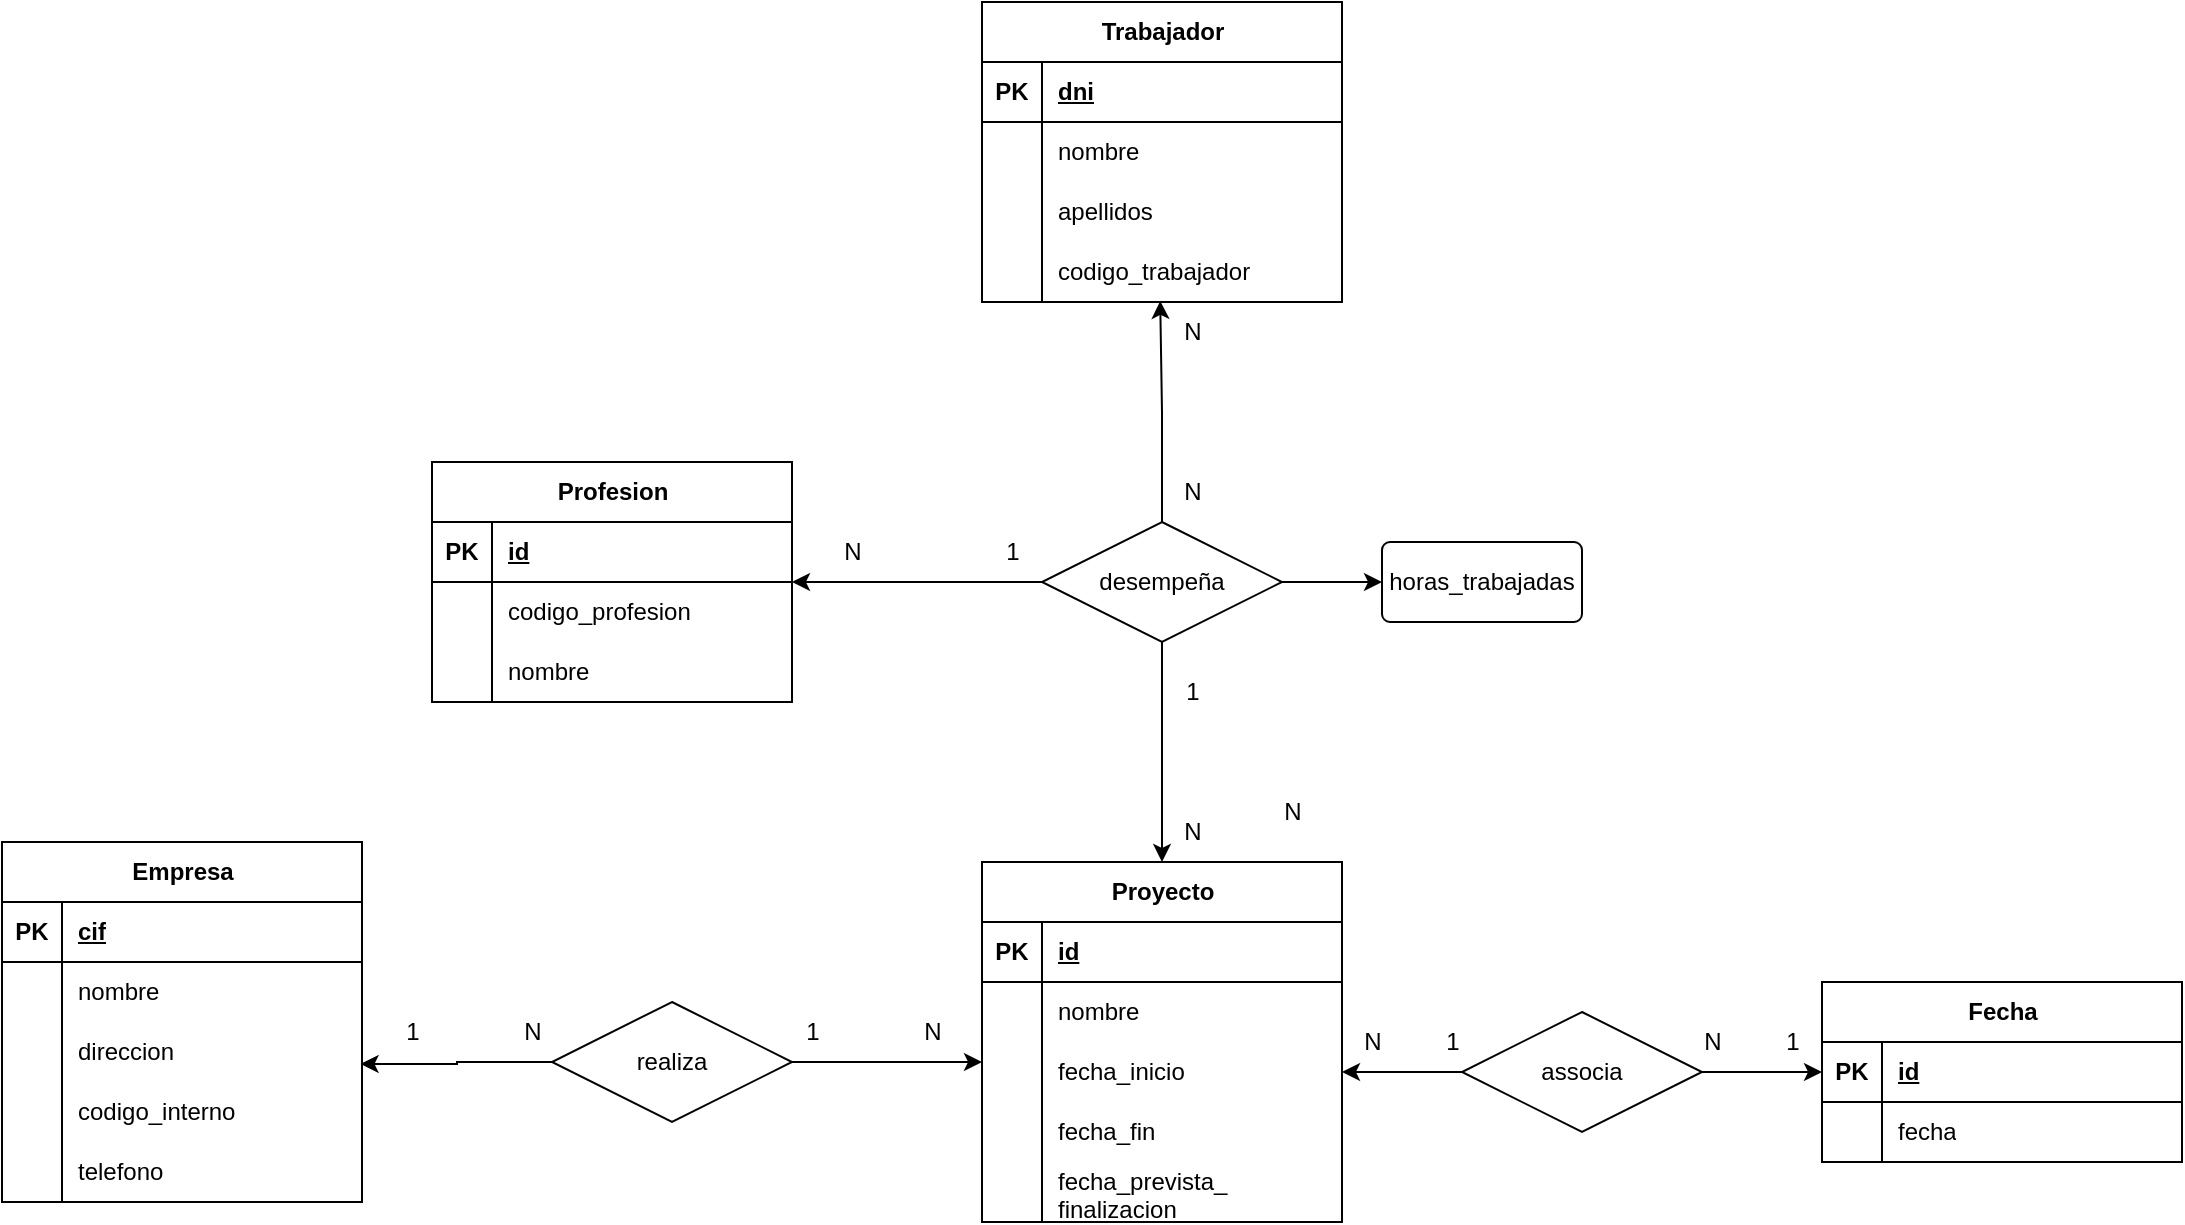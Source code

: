 <mxfile version="22.0.4" type="github">
  <diagram id="R2lEEEUBdFMjLlhIrx00" name="Page-1">
    <mxGraphModel dx="1562" dy="780" grid="1" gridSize="10" guides="1" tooltips="1" connect="1" arrows="1" fold="1" page="1" pageScale="1" pageWidth="850" pageHeight="1100" math="0" shadow="0" extFonts="Permanent Marker^https://fonts.googleapis.com/css?family=Permanent+Marker">
      <root>
        <mxCell id="0" />
        <mxCell id="1" parent="0" />
        <mxCell id="Da1Bgp9zZ5HPBIWO9Z5D-115" style="edgeStyle=orthogonalEdgeStyle;rounded=0;orthogonalLoop=1;jettySize=auto;html=1;exitX=0;exitY=0.5;exitDx=0;exitDy=0;" parent="1" source="Da1Bgp9zZ5HPBIWO9Z5D-93" target="Da1Bgp9zZ5HPBIWO9Z5D-14" edge="1">
          <mxGeometry relative="1" as="geometry">
            <mxPoint x="-520" y="255" as="sourcePoint" />
          </mxGeometry>
        </mxCell>
        <mxCell id="Da1Bgp9zZ5HPBIWO9Z5D-14" value="Profesion" style="shape=table;startSize=30;container=1;collapsible=1;childLayout=tableLayout;fixedRows=1;rowLines=0;fontStyle=1;align=center;resizeLast=1;html=1;" parent="1" vertex="1">
          <mxGeometry x="-605" y="380" width="180" height="120" as="geometry" />
        </mxCell>
        <mxCell id="Da1Bgp9zZ5HPBIWO9Z5D-15" value="" style="shape=tableRow;horizontal=0;startSize=0;swimlaneHead=0;swimlaneBody=0;fillColor=none;collapsible=0;dropTarget=0;points=[[0,0.5],[1,0.5]];portConstraint=eastwest;top=0;left=0;right=0;bottom=1;" parent="Da1Bgp9zZ5HPBIWO9Z5D-14" vertex="1">
          <mxGeometry y="30" width="180" height="30" as="geometry" />
        </mxCell>
        <mxCell id="Da1Bgp9zZ5HPBIWO9Z5D-16" value="PK" style="shape=partialRectangle;connectable=0;fillColor=none;top=0;left=0;bottom=0;right=0;fontStyle=1;overflow=hidden;whiteSpace=wrap;html=1;" parent="Da1Bgp9zZ5HPBIWO9Z5D-15" vertex="1">
          <mxGeometry width="30" height="30" as="geometry">
            <mxRectangle width="30" height="30" as="alternateBounds" />
          </mxGeometry>
        </mxCell>
        <mxCell id="Da1Bgp9zZ5HPBIWO9Z5D-17" value="id" style="shape=partialRectangle;connectable=0;fillColor=none;top=0;left=0;bottom=0;right=0;align=left;spacingLeft=6;fontStyle=5;overflow=hidden;whiteSpace=wrap;html=1;" parent="Da1Bgp9zZ5HPBIWO9Z5D-15" vertex="1">
          <mxGeometry x="30" width="150" height="30" as="geometry">
            <mxRectangle width="150" height="30" as="alternateBounds" />
          </mxGeometry>
        </mxCell>
        <mxCell id="Da1Bgp9zZ5HPBIWO9Z5D-18" value="" style="shape=tableRow;horizontal=0;startSize=0;swimlaneHead=0;swimlaneBody=0;fillColor=none;collapsible=0;dropTarget=0;points=[[0,0.5],[1,0.5]];portConstraint=eastwest;top=0;left=0;right=0;bottom=0;" parent="Da1Bgp9zZ5HPBIWO9Z5D-14" vertex="1">
          <mxGeometry y="60" width="180" height="30" as="geometry" />
        </mxCell>
        <mxCell id="Da1Bgp9zZ5HPBIWO9Z5D-19" value="" style="shape=partialRectangle;connectable=0;fillColor=none;top=0;left=0;bottom=0;right=0;editable=1;overflow=hidden;whiteSpace=wrap;html=1;" parent="Da1Bgp9zZ5HPBIWO9Z5D-18" vertex="1">
          <mxGeometry width="30" height="30" as="geometry">
            <mxRectangle width="30" height="30" as="alternateBounds" />
          </mxGeometry>
        </mxCell>
        <mxCell id="Da1Bgp9zZ5HPBIWO9Z5D-20" value="codigo_profesion" style="shape=partialRectangle;connectable=0;fillColor=none;top=0;left=0;bottom=0;right=0;align=left;spacingLeft=6;overflow=hidden;whiteSpace=wrap;html=1;" parent="Da1Bgp9zZ5HPBIWO9Z5D-18" vertex="1">
          <mxGeometry x="30" width="150" height="30" as="geometry">
            <mxRectangle width="150" height="30" as="alternateBounds" />
          </mxGeometry>
        </mxCell>
        <mxCell id="Da1Bgp9zZ5HPBIWO9Z5D-21" value="" style="shape=tableRow;horizontal=0;startSize=0;swimlaneHead=0;swimlaneBody=0;fillColor=none;collapsible=0;dropTarget=0;points=[[0,0.5],[1,0.5]];portConstraint=eastwest;top=0;left=0;right=0;bottom=0;" parent="Da1Bgp9zZ5HPBIWO9Z5D-14" vertex="1">
          <mxGeometry y="90" width="180" height="30" as="geometry" />
        </mxCell>
        <mxCell id="Da1Bgp9zZ5HPBIWO9Z5D-22" value="" style="shape=partialRectangle;connectable=0;fillColor=none;top=0;left=0;bottom=0;right=0;editable=1;overflow=hidden;whiteSpace=wrap;html=1;" parent="Da1Bgp9zZ5HPBIWO9Z5D-21" vertex="1">
          <mxGeometry width="30" height="30" as="geometry">
            <mxRectangle width="30" height="30" as="alternateBounds" />
          </mxGeometry>
        </mxCell>
        <mxCell id="Da1Bgp9zZ5HPBIWO9Z5D-23" value="nombre" style="shape=partialRectangle;connectable=0;fillColor=none;top=0;left=0;bottom=0;right=0;align=left;spacingLeft=6;overflow=hidden;whiteSpace=wrap;html=1;" parent="Da1Bgp9zZ5HPBIWO9Z5D-21" vertex="1">
          <mxGeometry x="30" width="150" height="30" as="geometry">
            <mxRectangle width="150" height="30" as="alternateBounds" />
          </mxGeometry>
        </mxCell>
        <mxCell id="Da1Bgp9zZ5HPBIWO9Z5D-27" value="Trabajador" style="shape=table;startSize=30;container=1;collapsible=1;childLayout=tableLayout;fixedRows=1;rowLines=0;fontStyle=1;align=center;resizeLast=1;html=1;" parent="1" vertex="1">
          <mxGeometry x="-330" y="150" width="180" height="150" as="geometry" />
        </mxCell>
        <mxCell id="Da1Bgp9zZ5HPBIWO9Z5D-28" value="" style="shape=tableRow;horizontal=0;startSize=0;swimlaneHead=0;swimlaneBody=0;fillColor=none;collapsible=0;dropTarget=0;points=[[0,0.5],[1,0.5]];portConstraint=eastwest;top=0;left=0;right=0;bottom=1;" parent="Da1Bgp9zZ5HPBIWO9Z5D-27" vertex="1">
          <mxGeometry y="30" width="180" height="30" as="geometry" />
        </mxCell>
        <mxCell id="Da1Bgp9zZ5HPBIWO9Z5D-29" value="PK" style="shape=partialRectangle;connectable=0;fillColor=none;top=0;left=0;bottom=0;right=0;fontStyle=1;overflow=hidden;whiteSpace=wrap;html=1;" parent="Da1Bgp9zZ5HPBIWO9Z5D-28" vertex="1">
          <mxGeometry width="30" height="30" as="geometry">
            <mxRectangle width="30" height="30" as="alternateBounds" />
          </mxGeometry>
        </mxCell>
        <mxCell id="Da1Bgp9zZ5HPBIWO9Z5D-30" value="dni" style="shape=partialRectangle;connectable=0;fillColor=none;top=0;left=0;bottom=0;right=0;align=left;spacingLeft=6;fontStyle=5;overflow=hidden;whiteSpace=wrap;html=1;" parent="Da1Bgp9zZ5HPBIWO9Z5D-28" vertex="1">
          <mxGeometry x="30" width="150" height="30" as="geometry">
            <mxRectangle width="150" height="30" as="alternateBounds" />
          </mxGeometry>
        </mxCell>
        <mxCell id="Da1Bgp9zZ5HPBIWO9Z5D-31" value="" style="shape=tableRow;horizontal=0;startSize=0;swimlaneHead=0;swimlaneBody=0;fillColor=none;collapsible=0;dropTarget=0;points=[[0,0.5],[1,0.5]];portConstraint=eastwest;top=0;left=0;right=0;bottom=0;" parent="Da1Bgp9zZ5HPBIWO9Z5D-27" vertex="1">
          <mxGeometry y="60" width="180" height="30" as="geometry" />
        </mxCell>
        <mxCell id="Da1Bgp9zZ5HPBIWO9Z5D-32" value="" style="shape=partialRectangle;connectable=0;fillColor=none;top=0;left=0;bottom=0;right=0;editable=1;overflow=hidden;whiteSpace=wrap;html=1;" parent="Da1Bgp9zZ5HPBIWO9Z5D-31" vertex="1">
          <mxGeometry width="30" height="30" as="geometry">
            <mxRectangle width="30" height="30" as="alternateBounds" />
          </mxGeometry>
        </mxCell>
        <mxCell id="Da1Bgp9zZ5HPBIWO9Z5D-33" value="nombre" style="shape=partialRectangle;connectable=0;fillColor=none;top=0;left=0;bottom=0;right=0;align=left;spacingLeft=6;overflow=hidden;whiteSpace=wrap;html=1;" parent="Da1Bgp9zZ5HPBIWO9Z5D-31" vertex="1">
          <mxGeometry x="30" width="150" height="30" as="geometry">
            <mxRectangle width="150" height="30" as="alternateBounds" />
          </mxGeometry>
        </mxCell>
        <mxCell id="Da1Bgp9zZ5HPBIWO9Z5D-34" value="" style="shape=tableRow;horizontal=0;startSize=0;swimlaneHead=0;swimlaneBody=0;fillColor=none;collapsible=0;dropTarget=0;points=[[0,0.5],[1,0.5]];portConstraint=eastwest;top=0;left=0;right=0;bottom=0;" parent="Da1Bgp9zZ5HPBIWO9Z5D-27" vertex="1">
          <mxGeometry y="90" width="180" height="30" as="geometry" />
        </mxCell>
        <mxCell id="Da1Bgp9zZ5HPBIWO9Z5D-35" value="" style="shape=partialRectangle;connectable=0;fillColor=none;top=0;left=0;bottom=0;right=0;editable=1;overflow=hidden;whiteSpace=wrap;html=1;" parent="Da1Bgp9zZ5HPBIWO9Z5D-34" vertex="1">
          <mxGeometry width="30" height="30" as="geometry">
            <mxRectangle width="30" height="30" as="alternateBounds" />
          </mxGeometry>
        </mxCell>
        <mxCell id="Da1Bgp9zZ5HPBIWO9Z5D-36" value="apellidos" style="shape=partialRectangle;connectable=0;fillColor=none;top=0;left=0;bottom=0;right=0;align=left;spacingLeft=6;overflow=hidden;whiteSpace=wrap;html=1;" parent="Da1Bgp9zZ5HPBIWO9Z5D-34" vertex="1">
          <mxGeometry x="30" width="150" height="30" as="geometry">
            <mxRectangle width="150" height="30" as="alternateBounds" />
          </mxGeometry>
        </mxCell>
        <mxCell id="Da1Bgp9zZ5HPBIWO9Z5D-103" style="shape=tableRow;horizontal=0;startSize=0;swimlaneHead=0;swimlaneBody=0;fillColor=none;collapsible=0;dropTarget=0;points=[[0,0.5],[1,0.5]];portConstraint=eastwest;top=0;left=0;right=0;bottom=0;" parent="Da1Bgp9zZ5HPBIWO9Z5D-27" vertex="1">
          <mxGeometry y="120" width="180" height="30" as="geometry" />
        </mxCell>
        <mxCell id="Da1Bgp9zZ5HPBIWO9Z5D-104" style="shape=partialRectangle;connectable=0;fillColor=none;top=0;left=0;bottom=0;right=0;editable=1;overflow=hidden;whiteSpace=wrap;html=1;" parent="Da1Bgp9zZ5HPBIWO9Z5D-103" vertex="1">
          <mxGeometry width="30" height="30" as="geometry">
            <mxRectangle width="30" height="30" as="alternateBounds" />
          </mxGeometry>
        </mxCell>
        <mxCell id="Da1Bgp9zZ5HPBIWO9Z5D-105" value="codigo_trabajador" style="shape=partialRectangle;connectable=0;fillColor=none;top=0;left=0;bottom=0;right=0;align=left;spacingLeft=6;overflow=hidden;whiteSpace=wrap;html=1;" parent="Da1Bgp9zZ5HPBIWO9Z5D-103" vertex="1">
          <mxGeometry x="30" width="150" height="30" as="geometry">
            <mxRectangle width="150" height="30" as="alternateBounds" />
          </mxGeometry>
        </mxCell>
        <mxCell id="Da1Bgp9zZ5HPBIWO9Z5D-57" value="" style="shape=partialRectangle;connectable=0;fillColor=none;top=0;left=0;bottom=0;right=0;align=left;spacingLeft=6;overflow=hidden;whiteSpace=wrap;html=1;" parent="1" vertex="1">
          <mxGeometry x="-750" y="730" width="150" height="30" as="geometry">
            <mxRectangle width="150" height="30" as="alternateBounds" />
          </mxGeometry>
        </mxCell>
        <mxCell id="ttyPLDUEQKWFyNWzXyTx-7" style="rounded=0;orthogonalLoop=1;jettySize=auto;html=1;" parent="1" edge="1">
          <mxGeometry relative="1" as="geometry">
            <mxPoint x="210" y="450" as="targetPoint" />
          </mxGeometry>
        </mxCell>
        <mxCell id="Da1Bgp9zZ5HPBIWO9Z5D-1" value="Empresa" style="shape=table;startSize=30;container=1;collapsible=1;childLayout=tableLayout;fixedRows=1;rowLines=0;fontStyle=1;align=center;resizeLast=1;html=1;" parent="1" vertex="1">
          <mxGeometry x="-820" y="570" width="180" height="180" as="geometry">
            <mxRectangle x="-190" y="210" width="90" height="30" as="alternateBounds" />
          </mxGeometry>
        </mxCell>
        <mxCell id="Da1Bgp9zZ5HPBIWO9Z5D-2" value="" style="shape=tableRow;horizontal=0;startSize=0;swimlaneHead=0;swimlaneBody=0;fillColor=none;collapsible=0;dropTarget=0;points=[[0,0.5],[1,0.5]];portConstraint=eastwest;top=0;left=0;right=0;bottom=1;" parent="Da1Bgp9zZ5HPBIWO9Z5D-1" vertex="1">
          <mxGeometry y="30" width="180" height="30" as="geometry" />
        </mxCell>
        <mxCell id="Da1Bgp9zZ5HPBIWO9Z5D-3" value="PK" style="shape=partialRectangle;connectable=0;fillColor=none;top=0;left=0;bottom=0;right=0;fontStyle=1;overflow=hidden;whiteSpace=wrap;html=1;" parent="Da1Bgp9zZ5HPBIWO9Z5D-2" vertex="1">
          <mxGeometry width="30" height="30" as="geometry">
            <mxRectangle width="30" height="30" as="alternateBounds" />
          </mxGeometry>
        </mxCell>
        <mxCell id="Da1Bgp9zZ5HPBIWO9Z5D-4" value="cif" style="shape=partialRectangle;connectable=0;fillColor=none;top=0;left=0;bottom=0;right=0;align=left;spacingLeft=6;fontStyle=5;overflow=hidden;whiteSpace=wrap;html=1;" parent="Da1Bgp9zZ5HPBIWO9Z5D-2" vertex="1">
          <mxGeometry x="30" width="150" height="30" as="geometry">
            <mxRectangle width="150" height="30" as="alternateBounds" />
          </mxGeometry>
        </mxCell>
        <mxCell id="Da1Bgp9zZ5HPBIWO9Z5D-5" value="" style="shape=tableRow;horizontal=0;startSize=0;swimlaneHead=0;swimlaneBody=0;fillColor=none;collapsible=0;dropTarget=0;points=[[0,0.5],[1,0.5]];portConstraint=eastwest;top=0;left=0;right=0;bottom=0;" parent="Da1Bgp9zZ5HPBIWO9Z5D-1" vertex="1">
          <mxGeometry y="60" width="180" height="30" as="geometry" />
        </mxCell>
        <mxCell id="Da1Bgp9zZ5HPBIWO9Z5D-6" value="" style="shape=partialRectangle;connectable=0;fillColor=none;top=0;left=0;bottom=0;right=0;editable=1;overflow=hidden;whiteSpace=wrap;html=1;" parent="Da1Bgp9zZ5HPBIWO9Z5D-5" vertex="1">
          <mxGeometry width="30" height="30" as="geometry">
            <mxRectangle width="30" height="30" as="alternateBounds" />
          </mxGeometry>
        </mxCell>
        <mxCell id="Da1Bgp9zZ5HPBIWO9Z5D-7" value="nombre" style="shape=partialRectangle;connectable=0;fillColor=none;top=0;left=0;bottom=0;right=0;align=left;spacingLeft=6;overflow=hidden;whiteSpace=wrap;html=1;" parent="Da1Bgp9zZ5HPBIWO9Z5D-5" vertex="1">
          <mxGeometry x="30" width="150" height="30" as="geometry">
            <mxRectangle width="150" height="30" as="alternateBounds" />
          </mxGeometry>
        </mxCell>
        <mxCell id="Da1Bgp9zZ5HPBIWO9Z5D-80" style="shape=tableRow;horizontal=0;startSize=0;swimlaneHead=0;swimlaneBody=0;fillColor=none;collapsible=0;dropTarget=0;points=[[0,0.5],[1,0.5]];portConstraint=eastwest;top=0;left=0;right=0;bottom=0;" parent="Da1Bgp9zZ5HPBIWO9Z5D-1" vertex="1">
          <mxGeometry y="90" width="180" height="30" as="geometry" />
        </mxCell>
        <mxCell id="Da1Bgp9zZ5HPBIWO9Z5D-81" style="shape=partialRectangle;connectable=0;fillColor=none;top=0;left=0;bottom=0;right=0;editable=1;overflow=hidden;whiteSpace=wrap;html=1;" parent="Da1Bgp9zZ5HPBIWO9Z5D-80" vertex="1">
          <mxGeometry width="30" height="30" as="geometry">
            <mxRectangle width="30" height="30" as="alternateBounds" />
          </mxGeometry>
        </mxCell>
        <mxCell id="Da1Bgp9zZ5HPBIWO9Z5D-82" value="direccion" style="shape=partialRectangle;connectable=0;fillColor=none;top=0;left=0;bottom=0;right=0;align=left;spacingLeft=6;overflow=hidden;whiteSpace=wrap;html=1;" parent="Da1Bgp9zZ5HPBIWO9Z5D-80" vertex="1">
          <mxGeometry x="30" width="150" height="30" as="geometry">
            <mxRectangle width="150" height="30" as="alternateBounds" />
          </mxGeometry>
        </mxCell>
        <mxCell id="Da1Bgp9zZ5HPBIWO9Z5D-83" style="shape=tableRow;horizontal=0;startSize=0;swimlaneHead=0;swimlaneBody=0;fillColor=none;collapsible=0;dropTarget=0;points=[[0,0.5],[1,0.5]];portConstraint=eastwest;top=0;left=0;right=0;bottom=0;" parent="Da1Bgp9zZ5HPBIWO9Z5D-1" vertex="1">
          <mxGeometry y="120" width="180" height="30" as="geometry" />
        </mxCell>
        <mxCell id="Da1Bgp9zZ5HPBIWO9Z5D-84" style="shape=partialRectangle;connectable=0;fillColor=none;top=0;left=0;bottom=0;right=0;editable=1;overflow=hidden;whiteSpace=wrap;html=1;" parent="Da1Bgp9zZ5HPBIWO9Z5D-83" vertex="1">
          <mxGeometry width="30" height="30" as="geometry">
            <mxRectangle width="30" height="30" as="alternateBounds" />
          </mxGeometry>
        </mxCell>
        <mxCell id="Da1Bgp9zZ5HPBIWO9Z5D-85" value="codigo_interno" style="shape=partialRectangle;connectable=0;fillColor=none;top=0;left=0;bottom=0;right=0;align=left;spacingLeft=6;overflow=hidden;whiteSpace=wrap;html=1;" parent="Da1Bgp9zZ5HPBIWO9Z5D-83" vertex="1">
          <mxGeometry x="30" width="150" height="30" as="geometry">
            <mxRectangle width="150" height="30" as="alternateBounds" />
          </mxGeometry>
        </mxCell>
        <mxCell id="Da1Bgp9zZ5HPBIWO9Z5D-86" style="shape=tableRow;horizontal=0;startSize=0;swimlaneHead=0;swimlaneBody=0;fillColor=none;collapsible=0;dropTarget=0;points=[[0,0.5],[1,0.5]];portConstraint=eastwest;top=0;left=0;right=0;bottom=0;" parent="Da1Bgp9zZ5HPBIWO9Z5D-1" vertex="1">
          <mxGeometry y="150" width="180" height="30" as="geometry" />
        </mxCell>
        <mxCell id="Da1Bgp9zZ5HPBIWO9Z5D-87" style="shape=partialRectangle;connectable=0;fillColor=none;top=0;left=0;bottom=0;right=0;editable=1;overflow=hidden;whiteSpace=wrap;html=1;" parent="Da1Bgp9zZ5HPBIWO9Z5D-86" vertex="1">
          <mxGeometry width="30" height="30" as="geometry">
            <mxRectangle width="30" height="30" as="alternateBounds" />
          </mxGeometry>
        </mxCell>
        <mxCell id="Da1Bgp9zZ5HPBIWO9Z5D-88" value="telefono" style="shape=partialRectangle;connectable=0;fillColor=none;top=0;left=0;bottom=0;right=0;align=left;spacingLeft=6;overflow=hidden;whiteSpace=wrap;html=1;" parent="Da1Bgp9zZ5HPBIWO9Z5D-86" vertex="1">
          <mxGeometry x="30" width="150" height="30" as="geometry">
            <mxRectangle width="150" height="30" as="alternateBounds" />
          </mxGeometry>
        </mxCell>
        <mxCell id="Da1Bgp9zZ5HPBIWO9Z5D-60" value="Proyecto" style="shape=table;startSize=30;container=1;collapsible=1;childLayout=tableLayout;fixedRows=1;rowLines=0;fontStyle=1;align=center;resizeLast=1;html=1;" parent="1" vertex="1">
          <mxGeometry x="-330" y="580" width="180" height="180" as="geometry" />
        </mxCell>
        <mxCell id="Da1Bgp9zZ5HPBIWO9Z5D-61" value="" style="shape=tableRow;horizontal=0;startSize=0;swimlaneHead=0;swimlaneBody=0;fillColor=none;collapsible=0;dropTarget=0;points=[[0,0.5],[1,0.5]];portConstraint=eastwest;top=0;left=0;right=0;bottom=1;" parent="Da1Bgp9zZ5HPBIWO9Z5D-60" vertex="1">
          <mxGeometry y="30" width="180" height="30" as="geometry" />
        </mxCell>
        <mxCell id="Da1Bgp9zZ5HPBIWO9Z5D-62" value="PK" style="shape=partialRectangle;connectable=0;fillColor=none;top=0;left=0;bottom=0;right=0;fontStyle=1;overflow=hidden;whiteSpace=wrap;html=1;" parent="Da1Bgp9zZ5HPBIWO9Z5D-61" vertex="1">
          <mxGeometry width="30" height="30" as="geometry">
            <mxRectangle width="30" height="30" as="alternateBounds" />
          </mxGeometry>
        </mxCell>
        <mxCell id="Da1Bgp9zZ5HPBIWO9Z5D-63" value="id" style="shape=partialRectangle;connectable=0;fillColor=none;top=0;left=0;bottom=0;right=0;align=left;spacingLeft=6;fontStyle=5;overflow=hidden;whiteSpace=wrap;html=1;" parent="Da1Bgp9zZ5HPBIWO9Z5D-61" vertex="1">
          <mxGeometry x="30" width="150" height="30" as="geometry">
            <mxRectangle width="150" height="30" as="alternateBounds" />
          </mxGeometry>
        </mxCell>
        <mxCell id="Da1Bgp9zZ5HPBIWO9Z5D-64" value="" style="shape=tableRow;horizontal=0;startSize=0;swimlaneHead=0;swimlaneBody=0;fillColor=none;collapsible=0;dropTarget=0;points=[[0,0.5],[1,0.5]];portConstraint=eastwest;top=0;left=0;right=0;bottom=0;" parent="Da1Bgp9zZ5HPBIWO9Z5D-60" vertex="1">
          <mxGeometry y="60" width="180" height="30" as="geometry" />
        </mxCell>
        <mxCell id="Da1Bgp9zZ5HPBIWO9Z5D-65" value="" style="shape=partialRectangle;connectable=0;fillColor=none;top=0;left=0;bottom=0;right=0;editable=1;overflow=hidden;whiteSpace=wrap;html=1;" parent="Da1Bgp9zZ5HPBIWO9Z5D-64" vertex="1">
          <mxGeometry width="30" height="30" as="geometry">
            <mxRectangle width="30" height="30" as="alternateBounds" />
          </mxGeometry>
        </mxCell>
        <mxCell id="Da1Bgp9zZ5HPBIWO9Z5D-66" value="nombre" style="shape=partialRectangle;connectable=0;fillColor=none;top=0;left=0;bottom=0;right=0;align=left;spacingLeft=6;overflow=hidden;whiteSpace=wrap;html=1;" parent="Da1Bgp9zZ5HPBIWO9Z5D-64" vertex="1">
          <mxGeometry x="30" width="150" height="30" as="geometry">
            <mxRectangle width="150" height="30" as="alternateBounds" />
          </mxGeometry>
        </mxCell>
        <mxCell id="Da1Bgp9zZ5HPBIWO9Z5D-67" value="" style="shape=tableRow;horizontal=0;startSize=0;swimlaneHead=0;swimlaneBody=0;fillColor=none;collapsible=0;dropTarget=0;points=[[0,0.5],[1,0.5]];portConstraint=eastwest;top=0;left=0;right=0;bottom=0;" parent="Da1Bgp9zZ5HPBIWO9Z5D-60" vertex="1">
          <mxGeometry y="90" width="180" height="30" as="geometry" />
        </mxCell>
        <mxCell id="Da1Bgp9zZ5HPBIWO9Z5D-68" value="" style="shape=partialRectangle;connectable=0;fillColor=none;top=0;left=0;bottom=0;right=0;editable=1;overflow=hidden;whiteSpace=wrap;html=1;" parent="Da1Bgp9zZ5HPBIWO9Z5D-67" vertex="1">
          <mxGeometry width="30" height="30" as="geometry">
            <mxRectangle width="30" height="30" as="alternateBounds" />
          </mxGeometry>
        </mxCell>
        <mxCell id="Da1Bgp9zZ5HPBIWO9Z5D-69" value="fecha_inicio" style="shape=partialRectangle;connectable=0;fillColor=none;top=0;left=0;bottom=0;right=0;align=left;spacingLeft=6;overflow=hidden;whiteSpace=wrap;html=1;" parent="Da1Bgp9zZ5HPBIWO9Z5D-67" vertex="1">
          <mxGeometry x="30" width="150" height="30" as="geometry">
            <mxRectangle width="150" height="30" as="alternateBounds" />
          </mxGeometry>
        </mxCell>
        <mxCell id="Da1Bgp9zZ5HPBIWO9Z5D-70" value="" style="shape=tableRow;horizontal=0;startSize=0;swimlaneHead=0;swimlaneBody=0;fillColor=none;collapsible=0;dropTarget=0;points=[[0,0.5],[1,0.5]];portConstraint=eastwest;top=0;left=0;right=0;bottom=0;" parent="Da1Bgp9zZ5HPBIWO9Z5D-60" vertex="1">
          <mxGeometry y="120" width="180" height="30" as="geometry" />
        </mxCell>
        <mxCell id="Da1Bgp9zZ5HPBIWO9Z5D-71" value="" style="shape=partialRectangle;connectable=0;fillColor=none;top=0;left=0;bottom=0;right=0;editable=1;overflow=hidden;whiteSpace=wrap;html=1;" parent="Da1Bgp9zZ5HPBIWO9Z5D-70" vertex="1">
          <mxGeometry width="30" height="30" as="geometry">
            <mxRectangle width="30" height="30" as="alternateBounds" />
          </mxGeometry>
        </mxCell>
        <mxCell id="Da1Bgp9zZ5HPBIWO9Z5D-72" value="fecha_fin" style="shape=partialRectangle;connectable=0;fillColor=none;top=0;left=0;bottom=0;right=0;align=left;spacingLeft=6;overflow=hidden;whiteSpace=wrap;html=1;" parent="Da1Bgp9zZ5HPBIWO9Z5D-70" vertex="1">
          <mxGeometry x="30" width="150" height="30" as="geometry">
            <mxRectangle width="150" height="30" as="alternateBounds" />
          </mxGeometry>
        </mxCell>
        <mxCell id="Da1Bgp9zZ5HPBIWO9Z5D-90" style="shape=tableRow;horizontal=0;startSize=0;swimlaneHead=0;swimlaneBody=0;fillColor=none;collapsible=0;dropTarget=0;points=[[0,0.5],[1,0.5]];portConstraint=eastwest;top=0;left=0;right=0;bottom=0;" parent="Da1Bgp9zZ5HPBIWO9Z5D-60" vertex="1">
          <mxGeometry y="150" width="180" height="30" as="geometry" />
        </mxCell>
        <mxCell id="Da1Bgp9zZ5HPBIWO9Z5D-91" style="shape=partialRectangle;connectable=0;fillColor=none;top=0;left=0;bottom=0;right=0;editable=1;overflow=hidden;whiteSpace=wrap;html=1;" parent="Da1Bgp9zZ5HPBIWO9Z5D-90" vertex="1">
          <mxGeometry width="30" height="30" as="geometry">
            <mxRectangle width="30" height="30" as="alternateBounds" />
          </mxGeometry>
        </mxCell>
        <mxCell id="Da1Bgp9zZ5HPBIWO9Z5D-92" value="fecha_prevista_&lt;br style=&quot;border-color: var(--border-color); text-align: center;&quot;&gt;&lt;span style=&quot;text-align: center;&quot;&gt;finalizacion&lt;/span&gt;" style="shape=partialRectangle;connectable=0;fillColor=none;top=0;left=0;bottom=0;right=0;align=left;spacingLeft=6;overflow=hidden;whiteSpace=wrap;html=1;" parent="Da1Bgp9zZ5HPBIWO9Z5D-90" vertex="1">
          <mxGeometry x="30" width="150" height="30" as="geometry">
            <mxRectangle width="150" height="30" as="alternateBounds" />
          </mxGeometry>
        </mxCell>
        <mxCell id="ttyPLDUEQKWFyNWzXyTx-4" style="rounded=0;orthogonalLoop=1;jettySize=auto;html=1;entryX=0.5;entryY=1;entryDx=0;entryDy=0;" parent="1" edge="1">
          <mxGeometry relative="1" as="geometry" />
        </mxCell>
        <mxCell id="Da1Bgp9zZ5HPBIWO9Z5D-96" style="edgeStyle=orthogonalEdgeStyle;rounded=0;orthogonalLoop=1;jettySize=auto;html=1;entryX=0.5;entryY=0;entryDx=0;entryDy=0;" parent="1" source="Da1Bgp9zZ5HPBIWO9Z5D-93" target="Da1Bgp9zZ5HPBIWO9Z5D-60" edge="1">
          <mxGeometry relative="1" as="geometry" />
        </mxCell>
        <mxCell id="Da1Bgp9zZ5HPBIWO9Z5D-99" style="edgeStyle=orthogonalEdgeStyle;rounded=0;orthogonalLoop=1;jettySize=auto;html=1;entryX=0;entryY=0.5;entryDx=0;entryDy=0;" parent="1" source="Da1Bgp9zZ5HPBIWO9Z5D-93" target="Da1Bgp9zZ5HPBIWO9Z5D-98" edge="1">
          <mxGeometry relative="1" as="geometry" />
        </mxCell>
        <mxCell id="ttyPLDUEQKWFyNWzXyTx-6" style="rounded=0;orthogonalLoop=1;jettySize=auto;html=1;entryX=0.5;entryY=1;entryDx=0;entryDy=0;" parent="1" edge="1">
          <mxGeometry relative="1" as="geometry" />
        </mxCell>
        <mxCell id="Da1Bgp9zZ5HPBIWO9Z5D-93" value="desempeña" style="shape=rhombus;perimeter=rhombusPerimeter;whiteSpace=wrap;html=1;align=center;" parent="1" vertex="1">
          <mxGeometry x="-300" y="410" width="120" height="60" as="geometry" />
        </mxCell>
        <mxCell id="Da1Bgp9zZ5HPBIWO9Z5D-95" style="edgeStyle=orthogonalEdgeStyle;rounded=0;orthogonalLoop=1;jettySize=auto;html=1;entryX=0.495;entryY=0.983;entryDx=0;entryDy=0;entryPerimeter=0;" parent="1" source="Da1Bgp9zZ5HPBIWO9Z5D-93" target="Da1Bgp9zZ5HPBIWO9Z5D-103" edge="1">
          <mxGeometry relative="1" as="geometry">
            <mxPoint x="-240.54" y="330.87" as="targetPoint" />
          </mxGeometry>
        </mxCell>
        <mxCell id="ttyPLDUEQKWFyNWzXyTx-5" style="rounded=0;orthogonalLoop=1;jettySize=auto;html=1;entryX=0.5;entryY=1;entryDx=0;entryDy=0;" parent="1" edge="1">
          <mxGeometry relative="1" as="geometry" />
        </mxCell>
        <mxCell id="Da1Bgp9zZ5HPBIWO9Z5D-98" value="horas_trabajadas" style="rounded=1;arcSize=10;whiteSpace=wrap;html=1;align=center;" parent="1" vertex="1">
          <mxGeometry x="-130" y="420" width="100" height="40" as="geometry" />
        </mxCell>
        <mxCell id="ttyPLDUEQKWFyNWzXyTx-3" style="rounded=0;orthogonalLoop=1;jettySize=auto;html=1;entryX=0.5;entryY=1;entryDx=0;entryDy=0;" parent="1" edge="1">
          <mxGeometry relative="1" as="geometry" />
        </mxCell>
        <mxCell id="Da1Bgp9zZ5HPBIWO9Z5D-117" style="edgeStyle=orthogonalEdgeStyle;rounded=0;orthogonalLoop=1;jettySize=auto;html=1;" parent="1" source="Da1Bgp9zZ5HPBIWO9Z5D-116" edge="1">
          <mxGeometry relative="1" as="geometry">
            <mxPoint x="-330" y="680" as="targetPoint" />
          </mxGeometry>
        </mxCell>
        <mxCell id="Da1Bgp9zZ5HPBIWO9Z5D-116" value="realiza" style="shape=rhombus;perimeter=rhombusPerimeter;whiteSpace=wrap;html=1;align=center;" parent="1" vertex="1">
          <mxGeometry x="-545" y="650" width="120" height="60" as="geometry" />
        </mxCell>
        <mxCell id="ttyPLDUEQKWFyNWzXyTx-9" style="rounded=0;orthogonalLoop=1;jettySize=auto;html=1;entryX=0.5;entryY=1;entryDx=0;entryDy=0;" parent="1" edge="1">
          <mxGeometry relative="1" as="geometry" />
        </mxCell>
        <mxCell id="Da1Bgp9zZ5HPBIWO9Z5D-118" style="edgeStyle=orthogonalEdgeStyle;rounded=0;orthogonalLoop=1;jettySize=auto;html=1;entryX=0.996;entryY=0.7;entryDx=0;entryDy=0;entryPerimeter=0;" parent="1" source="Da1Bgp9zZ5HPBIWO9Z5D-116" target="Da1Bgp9zZ5HPBIWO9Z5D-80" edge="1">
          <mxGeometry relative="1" as="geometry" />
        </mxCell>
        <mxCell id="Da1Bgp9zZ5HPBIWO9Z5D-119" value="Fecha" style="shape=table;startSize=30;container=1;collapsible=1;childLayout=tableLayout;fixedRows=1;rowLines=0;fontStyle=1;align=center;resizeLast=1;html=1;" parent="1" vertex="1">
          <mxGeometry x="90" y="640" width="180" height="90" as="geometry" />
        </mxCell>
        <mxCell id="Da1Bgp9zZ5HPBIWO9Z5D-120" value="" style="shape=tableRow;horizontal=0;startSize=0;swimlaneHead=0;swimlaneBody=0;fillColor=none;collapsible=0;dropTarget=0;points=[[0,0.5],[1,0.5]];portConstraint=eastwest;top=0;left=0;right=0;bottom=1;" parent="Da1Bgp9zZ5HPBIWO9Z5D-119" vertex="1">
          <mxGeometry y="30" width="180" height="30" as="geometry" />
        </mxCell>
        <mxCell id="Da1Bgp9zZ5HPBIWO9Z5D-121" value="PK" style="shape=partialRectangle;connectable=0;fillColor=none;top=0;left=0;bottom=0;right=0;fontStyle=1;overflow=hidden;whiteSpace=wrap;html=1;" parent="Da1Bgp9zZ5HPBIWO9Z5D-120" vertex="1">
          <mxGeometry width="30" height="30" as="geometry">
            <mxRectangle width="30" height="30" as="alternateBounds" />
          </mxGeometry>
        </mxCell>
        <mxCell id="Da1Bgp9zZ5HPBIWO9Z5D-122" value="id" style="shape=partialRectangle;connectable=0;fillColor=none;top=0;left=0;bottom=0;right=0;align=left;spacingLeft=6;fontStyle=5;overflow=hidden;whiteSpace=wrap;html=1;" parent="Da1Bgp9zZ5HPBIWO9Z5D-120" vertex="1">
          <mxGeometry x="30" width="150" height="30" as="geometry">
            <mxRectangle width="150" height="30" as="alternateBounds" />
          </mxGeometry>
        </mxCell>
        <mxCell id="Da1Bgp9zZ5HPBIWO9Z5D-123" value="" style="shape=tableRow;horizontal=0;startSize=0;swimlaneHead=0;swimlaneBody=0;fillColor=none;collapsible=0;dropTarget=0;points=[[0,0.5],[1,0.5]];portConstraint=eastwest;top=0;left=0;right=0;bottom=0;" parent="Da1Bgp9zZ5HPBIWO9Z5D-119" vertex="1">
          <mxGeometry y="60" width="180" height="30" as="geometry" />
        </mxCell>
        <mxCell id="Da1Bgp9zZ5HPBIWO9Z5D-124" value="" style="shape=partialRectangle;connectable=0;fillColor=none;top=0;left=0;bottom=0;right=0;editable=1;overflow=hidden;whiteSpace=wrap;html=1;" parent="Da1Bgp9zZ5HPBIWO9Z5D-123" vertex="1">
          <mxGeometry width="30" height="30" as="geometry">
            <mxRectangle width="30" height="30" as="alternateBounds" />
          </mxGeometry>
        </mxCell>
        <mxCell id="Da1Bgp9zZ5HPBIWO9Z5D-125" value="fecha" style="shape=partialRectangle;connectable=0;fillColor=none;top=0;left=0;bottom=0;right=0;align=left;spacingLeft=6;overflow=hidden;whiteSpace=wrap;html=1;" parent="Da1Bgp9zZ5HPBIWO9Z5D-123" vertex="1">
          <mxGeometry x="30" width="150" height="30" as="geometry">
            <mxRectangle width="150" height="30" as="alternateBounds" />
          </mxGeometry>
        </mxCell>
        <mxCell id="ttyPLDUEQKWFyNWzXyTx-11" style="rounded=0;orthogonalLoop=1;jettySize=auto;html=1;entryX=0.5;entryY=1;entryDx=0;entryDy=0;" parent="1" edge="1">
          <mxGeometry relative="1" as="geometry" />
        </mxCell>
        <mxCell id="Da1Bgp9zZ5HPBIWO9Z5D-142" style="edgeStyle=orthogonalEdgeStyle;rounded=0;orthogonalLoop=1;jettySize=auto;html=1;entryX=1;entryY=0.5;entryDx=0;entryDy=0;" parent="1" source="Da1Bgp9zZ5HPBIWO9Z5D-141" target="Da1Bgp9zZ5HPBIWO9Z5D-67" edge="1">
          <mxGeometry relative="1" as="geometry" />
        </mxCell>
        <mxCell id="ttyPLDUEQKWFyNWzXyTx-10" style="rounded=0;orthogonalLoop=1;jettySize=auto;html=1;entryX=0.5;entryY=1;entryDx=0;entryDy=0;" parent="1" edge="1">
          <mxGeometry relative="1" as="geometry" />
        </mxCell>
        <mxCell id="Da1Bgp9zZ5HPBIWO9Z5D-143" style="edgeStyle=orthogonalEdgeStyle;rounded=0;orthogonalLoop=1;jettySize=auto;html=1;entryX=0;entryY=0.5;entryDx=0;entryDy=0;" parent="1" source="Da1Bgp9zZ5HPBIWO9Z5D-141" target="Da1Bgp9zZ5HPBIWO9Z5D-120" edge="1">
          <mxGeometry relative="1" as="geometry" />
        </mxCell>
        <mxCell id="Da1Bgp9zZ5HPBIWO9Z5D-141" value="associa" style="shape=rhombus;perimeter=rhombusPerimeter;whiteSpace=wrap;html=1;align=center;" parent="1" vertex="1">
          <mxGeometry x="-90" y="655" width="120" height="60" as="geometry" />
        </mxCell>
        <mxCell id="ttyPLDUEQKWFyNWzXyTx-12" style="rounded=0;orthogonalLoop=1;jettySize=auto;html=1;entryX=0.5;entryY=0;entryDx=0;entryDy=0;" parent="1" edge="1">
          <mxGeometry relative="1" as="geometry" />
        </mxCell>
        <mxCell id="Da1Bgp9zZ5HPBIWO9Z5D-144" value="1" style="text;html=1;align=center;verticalAlign=middle;resizable=0;points=[];autosize=1;strokeColor=none;fillColor=none;" parent="1" vertex="1">
          <mxGeometry x="-430" y="650" width="30" height="30" as="geometry" />
        </mxCell>
        <mxCell id="Da1Bgp9zZ5HPBIWO9Z5D-146" value="N" style="text;html=1;align=center;verticalAlign=middle;resizable=0;points=[];autosize=1;strokeColor=none;fillColor=none;" parent="1" vertex="1">
          <mxGeometry x="-370" y="650" width="30" height="30" as="geometry" />
        </mxCell>
        <mxCell id="ttyPLDUEQKWFyNWzXyTx-13" style="rounded=0;orthogonalLoop=1;jettySize=auto;html=1;entryX=0.5;entryY=0;entryDx=0;entryDy=0;" parent="1" edge="1">
          <mxGeometry relative="1" as="geometry" />
        </mxCell>
        <mxCell id="Da1Bgp9zZ5HPBIWO9Z5D-147" value="N" style="text;html=1;align=center;verticalAlign=middle;resizable=0;points=[];autosize=1;strokeColor=none;fillColor=none;" parent="1" vertex="1">
          <mxGeometry x="-570" y="650" width="30" height="30" as="geometry" />
        </mxCell>
        <mxCell id="Da1Bgp9zZ5HPBIWO9Z5D-148" value="1" style="text;html=1;align=center;verticalAlign=middle;resizable=0;points=[];autosize=1;strokeColor=none;fillColor=none;" parent="1" vertex="1">
          <mxGeometry x="-630" y="650" width="30" height="30" as="geometry" />
        </mxCell>
        <mxCell id="ttyPLDUEQKWFyNWzXyTx-15" style="rounded=0;orthogonalLoop=1;jettySize=auto;html=1;entryX=0.5;entryY=0;entryDx=0;entryDy=0;" parent="1" edge="1">
          <mxGeometry relative="1" as="geometry" />
        </mxCell>
        <mxCell id="Da1Bgp9zZ5HPBIWO9Z5D-149" value="1" style="text;html=1;align=center;verticalAlign=middle;resizable=0;points=[];autosize=1;strokeColor=none;fillColor=none;" parent="1" vertex="1">
          <mxGeometry x="-240" y="480" width="30" height="30" as="geometry" />
        </mxCell>
        <mxCell id="Da1Bgp9zZ5HPBIWO9Z5D-150" value="N" style="text;html=1;align=center;verticalAlign=middle;resizable=0;points=[];autosize=1;strokeColor=none;fillColor=none;" parent="1" vertex="1">
          <mxGeometry x="-240" y="550" width="30" height="30" as="geometry" />
        </mxCell>
        <mxCell id="ttyPLDUEQKWFyNWzXyTx-14" style="rounded=0;orthogonalLoop=1;jettySize=auto;html=1;entryX=0.5;entryY=0;entryDx=0;entryDy=0;" parent="1" edge="1">
          <mxGeometry relative="1" as="geometry" />
        </mxCell>
        <mxCell id="Da1Bgp9zZ5HPBIWO9Z5D-151" value="N" style="text;html=1;align=center;verticalAlign=middle;resizable=0;points=[];autosize=1;strokeColor=none;fillColor=none;" parent="1" vertex="1">
          <mxGeometry x="-240" y="380" width="30" height="30" as="geometry" />
        </mxCell>
        <mxCell id="Da1Bgp9zZ5HPBIWO9Z5D-152" value="N" style="text;html=1;align=center;verticalAlign=middle;resizable=0;points=[];autosize=1;strokeColor=none;fillColor=none;" parent="1" vertex="1">
          <mxGeometry x="-240" y="300" width="30" height="30" as="geometry" />
        </mxCell>
        <mxCell id="ttyPLDUEQKWFyNWzXyTx-16" style="rounded=0;orthogonalLoop=1;jettySize=auto;html=1;entryX=0.5;entryY=0;entryDx=0;entryDy=0;" parent="1" edge="1">
          <mxGeometry relative="1" as="geometry" />
        </mxCell>
        <mxCell id="Da1Bgp9zZ5HPBIWO9Z5D-157" value="1" style="text;html=1;align=center;verticalAlign=middle;resizable=0;points=[];autosize=1;strokeColor=none;fillColor=none;" parent="1" vertex="1">
          <mxGeometry x="-110" y="655" width="30" height="30" as="geometry" />
        </mxCell>
        <mxCell id="Da1Bgp9zZ5HPBIWO9Z5D-158" value="N" style="text;html=1;align=center;verticalAlign=middle;resizable=0;points=[];autosize=1;strokeColor=none;fillColor=none;" parent="1" vertex="1">
          <mxGeometry x="-150" y="655" width="30" height="30" as="geometry" />
        </mxCell>
        <mxCell id="Da1Bgp9zZ5HPBIWO9Z5D-159" value="N" style="text;html=1;align=center;verticalAlign=middle;resizable=0;points=[];autosize=1;strokeColor=none;fillColor=none;" parent="1" vertex="1">
          <mxGeometry x="20" y="655" width="30" height="30" as="geometry" />
        </mxCell>
        <mxCell id="Da1Bgp9zZ5HPBIWO9Z5D-160" value="1" style="text;html=1;align=center;verticalAlign=middle;resizable=0;points=[];autosize=1;strokeColor=none;fillColor=none;" parent="1" vertex="1">
          <mxGeometry x="60" y="655" width="30" height="30" as="geometry" />
        </mxCell>
        <mxCell id="Da1Bgp9zZ5HPBIWO9Z5D-162" value="N" style="text;html=1;align=center;verticalAlign=middle;resizable=0;points=[];autosize=1;strokeColor=none;fillColor=none;" parent="1" vertex="1">
          <mxGeometry x="-190" y="540" width="30" height="30" as="geometry" />
        </mxCell>
        <mxCell id="ttyPLDUEQKWFyNWzXyTx-8" style="rounded=0;orthogonalLoop=1;jettySize=auto;html=1;entryX=0.504;entryY=1.07;entryDx=0;entryDy=0;entryPerimeter=0;" parent="1" edge="1">
          <mxGeometry relative="1" as="geometry" />
        </mxCell>
        <mxCell id="VqNzP_gBD-gGSkhg7Vnz-1" value="1" style="text;html=1;align=center;verticalAlign=middle;resizable=0;points=[];autosize=1;strokeColor=none;fillColor=none;" vertex="1" parent="1">
          <mxGeometry x="-330" y="410" width="30" height="30" as="geometry" />
        </mxCell>
        <mxCell id="VqNzP_gBD-gGSkhg7Vnz-2" value="N" style="text;html=1;align=center;verticalAlign=middle;resizable=0;points=[];autosize=1;strokeColor=none;fillColor=none;" vertex="1" parent="1">
          <mxGeometry x="-410" y="410" width="30" height="30" as="geometry" />
        </mxCell>
      </root>
    </mxGraphModel>
  </diagram>
</mxfile>
